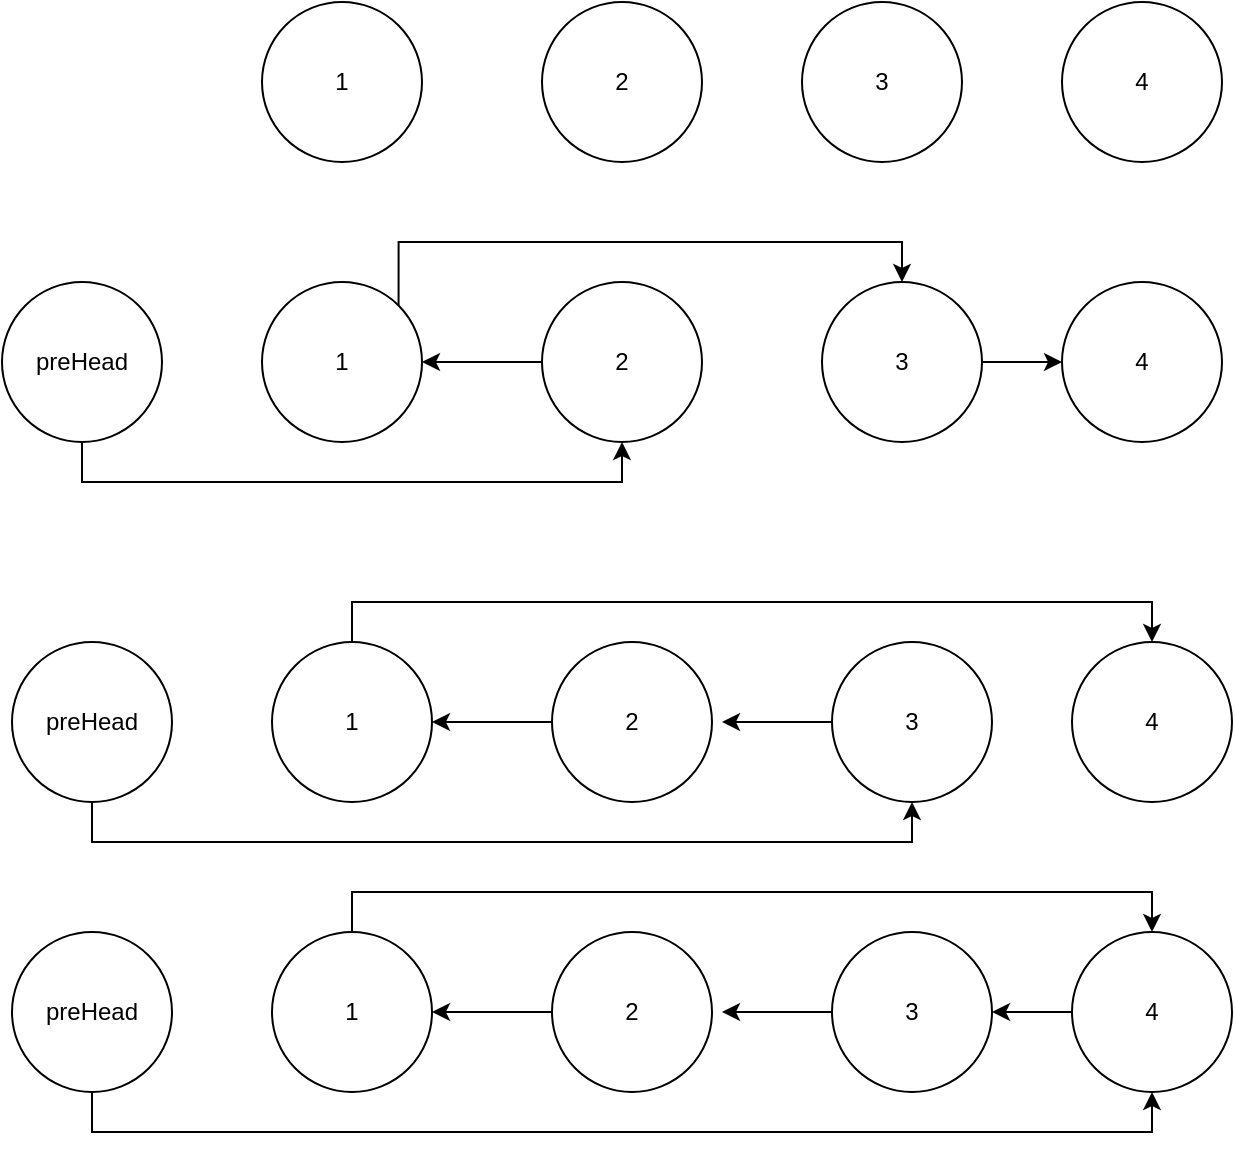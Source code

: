 <mxfile version="14.8.0" type="github">
  <diagram id="6q400pMAVtT_Aivm6bIF" name="Page-1">
    <mxGraphModel dx="946" dy="536" grid="1" gridSize="10" guides="1" tooltips="1" connect="1" arrows="1" fold="1" page="1" pageScale="1" pageWidth="827" pageHeight="1169" math="0" shadow="0">
      <root>
        <mxCell id="0" />
        <mxCell id="1" parent="0" />
        <mxCell id="lMZgErecc5RTo_B6NhKM-1" value="1" style="ellipse;whiteSpace=wrap;html=1;aspect=fixed;" vertex="1" parent="1">
          <mxGeometry x="160" y="140" width="80" height="80" as="geometry" />
        </mxCell>
        <mxCell id="lMZgErecc5RTo_B6NhKM-2" value="2" style="ellipse;whiteSpace=wrap;html=1;aspect=fixed;" vertex="1" parent="1">
          <mxGeometry x="300" y="140" width="80" height="80" as="geometry" />
        </mxCell>
        <mxCell id="lMZgErecc5RTo_B6NhKM-3" value="3" style="ellipse;whiteSpace=wrap;html=1;aspect=fixed;" vertex="1" parent="1">
          <mxGeometry x="430" y="140" width="80" height="80" as="geometry" />
        </mxCell>
        <mxCell id="lMZgErecc5RTo_B6NhKM-4" value="4" style="ellipse;whiteSpace=wrap;html=1;aspect=fixed;" vertex="1" parent="1">
          <mxGeometry x="560" y="140" width="80" height="80" as="geometry" />
        </mxCell>
        <mxCell id="lMZgErecc5RTo_B6NhKM-12" style="edgeStyle=orthogonalEdgeStyle;rounded=0;orthogonalLoop=1;jettySize=auto;html=1;exitX=0.5;exitY=1;exitDx=0;exitDy=0;entryX=0.5;entryY=1;entryDx=0;entryDy=0;" edge="1" parent="1" source="lMZgErecc5RTo_B6NhKM-5" target="lMZgErecc5RTo_B6NhKM-7">
          <mxGeometry relative="1" as="geometry" />
        </mxCell>
        <mxCell id="lMZgErecc5RTo_B6NhKM-5" value="preHead" style="ellipse;whiteSpace=wrap;html=1;aspect=fixed;" vertex="1" parent="1">
          <mxGeometry x="30" y="280" width="80" height="80" as="geometry" />
        </mxCell>
        <mxCell id="lMZgErecc5RTo_B6NhKM-9" style="edgeStyle=orthogonalEdgeStyle;rounded=0;orthogonalLoop=1;jettySize=auto;html=1;exitX=1;exitY=0;exitDx=0;exitDy=0;entryX=0.5;entryY=0;entryDx=0;entryDy=0;" edge="1" parent="1" source="lMZgErecc5RTo_B6NhKM-6" target="lMZgErecc5RTo_B6NhKM-8">
          <mxGeometry relative="1" as="geometry">
            <Array as="points">
              <mxPoint x="228" y="260" />
              <mxPoint x="480" y="260" />
            </Array>
          </mxGeometry>
        </mxCell>
        <mxCell id="lMZgErecc5RTo_B6NhKM-6" value="1" style="ellipse;whiteSpace=wrap;html=1;aspect=fixed;" vertex="1" parent="1">
          <mxGeometry x="160" y="280" width="80" height="80" as="geometry" />
        </mxCell>
        <mxCell id="lMZgErecc5RTo_B6NhKM-13" style="edgeStyle=orthogonalEdgeStyle;rounded=0;orthogonalLoop=1;jettySize=auto;html=1;exitX=0;exitY=0.5;exitDx=0;exitDy=0;entryX=1;entryY=0.5;entryDx=0;entryDy=0;" edge="1" parent="1" source="lMZgErecc5RTo_B6NhKM-7" target="lMZgErecc5RTo_B6NhKM-6">
          <mxGeometry relative="1" as="geometry" />
        </mxCell>
        <mxCell id="lMZgErecc5RTo_B6NhKM-7" value="2" style="ellipse;whiteSpace=wrap;html=1;aspect=fixed;" vertex="1" parent="1">
          <mxGeometry x="300" y="280" width="80" height="80" as="geometry" />
        </mxCell>
        <mxCell id="lMZgErecc5RTo_B6NhKM-15" style="edgeStyle=orthogonalEdgeStyle;rounded=0;orthogonalLoop=1;jettySize=auto;html=1;exitX=1;exitY=0.5;exitDx=0;exitDy=0;entryX=0;entryY=0.5;entryDx=0;entryDy=0;" edge="1" parent="1" source="lMZgErecc5RTo_B6NhKM-8" target="lMZgErecc5RTo_B6NhKM-10">
          <mxGeometry relative="1" as="geometry" />
        </mxCell>
        <mxCell id="lMZgErecc5RTo_B6NhKM-8" value="3" style="ellipse;whiteSpace=wrap;html=1;aspect=fixed;" vertex="1" parent="1">
          <mxGeometry x="440" y="280" width="80" height="80" as="geometry" />
        </mxCell>
        <mxCell id="lMZgErecc5RTo_B6NhKM-10" value="4" style="ellipse;whiteSpace=wrap;html=1;aspect=fixed;" vertex="1" parent="1">
          <mxGeometry x="560" y="280" width="80" height="80" as="geometry" />
        </mxCell>
        <mxCell id="lMZgErecc5RTo_B6NhKM-26" style="edgeStyle=orthogonalEdgeStyle;rounded=0;orthogonalLoop=1;jettySize=auto;html=1;exitX=0.5;exitY=1;exitDx=0;exitDy=0;entryX=0.5;entryY=1;entryDx=0;entryDy=0;" edge="1" parent="1" source="lMZgErecc5RTo_B6NhKM-17" target="lMZgErecc5RTo_B6NhKM-23">
          <mxGeometry relative="1" as="geometry" />
        </mxCell>
        <mxCell id="lMZgErecc5RTo_B6NhKM-17" value="preHead" style="ellipse;whiteSpace=wrap;html=1;aspect=fixed;" vertex="1" parent="1">
          <mxGeometry x="35" y="460" width="80" height="80" as="geometry" />
        </mxCell>
        <mxCell id="lMZgErecc5RTo_B6NhKM-31" style="edgeStyle=orthogonalEdgeStyle;rounded=0;orthogonalLoop=1;jettySize=auto;html=1;exitX=0.5;exitY=0;exitDx=0;exitDy=0;entryX=0.5;entryY=0;entryDx=0;entryDy=0;" edge="1" parent="1" source="lMZgErecc5RTo_B6NhKM-19" target="lMZgErecc5RTo_B6NhKM-24">
          <mxGeometry relative="1" as="geometry" />
        </mxCell>
        <mxCell id="lMZgErecc5RTo_B6NhKM-19" value="1" style="ellipse;whiteSpace=wrap;html=1;aspect=fixed;" vertex="1" parent="1">
          <mxGeometry x="165" y="460" width="80" height="80" as="geometry" />
        </mxCell>
        <mxCell id="lMZgErecc5RTo_B6NhKM-29" style="edgeStyle=orthogonalEdgeStyle;rounded=0;orthogonalLoop=1;jettySize=auto;html=1;exitX=0;exitY=0.5;exitDx=0;exitDy=0;entryX=1;entryY=0.5;entryDx=0;entryDy=0;" edge="1" parent="1" source="lMZgErecc5RTo_B6NhKM-21" target="lMZgErecc5RTo_B6NhKM-19">
          <mxGeometry relative="1" as="geometry" />
        </mxCell>
        <mxCell id="lMZgErecc5RTo_B6NhKM-21" value="2" style="ellipse;whiteSpace=wrap;html=1;aspect=fixed;" vertex="1" parent="1">
          <mxGeometry x="305" y="460" width="80" height="80" as="geometry" />
        </mxCell>
        <mxCell id="lMZgErecc5RTo_B6NhKM-30" style="edgeStyle=orthogonalEdgeStyle;rounded=0;orthogonalLoop=1;jettySize=auto;html=1;exitX=0;exitY=0.5;exitDx=0;exitDy=0;" edge="1" parent="1" source="lMZgErecc5RTo_B6NhKM-23">
          <mxGeometry relative="1" as="geometry">
            <mxPoint x="390" y="500" as="targetPoint" />
          </mxGeometry>
        </mxCell>
        <mxCell id="lMZgErecc5RTo_B6NhKM-23" value="3" style="ellipse;whiteSpace=wrap;html=1;aspect=fixed;" vertex="1" parent="1">
          <mxGeometry x="445" y="460" width="80" height="80" as="geometry" />
        </mxCell>
        <mxCell id="lMZgErecc5RTo_B6NhKM-24" value="4" style="ellipse;whiteSpace=wrap;html=1;aspect=fixed;" vertex="1" parent="1">
          <mxGeometry x="565" y="460" width="80" height="80" as="geometry" />
        </mxCell>
        <mxCell id="lMZgErecc5RTo_B6NhKM-41" style="edgeStyle=orthogonalEdgeStyle;rounded=0;orthogonalLoop=1;jettySize=auto;html=1;exitX=0.5;exitY=1;exitDx=0;exitDy=0;entryX=0.5;entryY=1;entryDx=0;entryDy=0;" edge="1" parent="1" source="lMZgErecc5RTo_B6NhKM-33" target="lMZgErecc5RTo_B6NhKM-40">
          <mxGeometry relative="1" as="geometry" />
        </mxCell>
        <mxCell id="lMZgErecc5RTo_B6NhKM-33" value="preHead" style="ellipse;whiteSpace=wrap;html=1;aspect=fixed;" vertex="1" parent="1">
          <mxGeometry x="35" y="605" width="80" height="80" as="geometry" />
        </mxCell>
        <mxCell id="lMZgErecc5RTo_B6NhKM-34" style="edgeStyle=orthogonalEdgeStyle;rounded=0;orthogonalLoop=1;jettySize=auto;html=1;exitX=0.5;exitY=0;exitDx=0;exitDy=0;entryX=0.5;entryY=0;entryDx=0;entryDy=0;" edge="1" parent="1" source="lMZgErecc5RTo_B6NhKM-35" target="lMZgErecc5RTo_B6NhKM-40">
          <mxGeometry relative="1" as="geometry" />
        </mxCell>
        <mxCell id="lMZgErecc5RTo_B6NhKM-35" value="1" style="ellipse;whiteSpace=wrap;html=1;aspect=fixed;" vertex="1" parent="1">
          <mxGeometry x="165" y="605" width="80" height="80" as="geometry" />
        </mxCell>
        <mxCell id="lMZgErecc5RTo_B6NhKM-36" style="edgeStyle=orthogonalEdgeStyle;rounded=0;orthogonalLoop=1;jettySize=auto;html=1;exitX=0;exitY=0.5;exitDx=0;exitDy=0;entryX=1;entryY=0.5;entryDx=0;entryDy=0;" edge="1" parent="1" source="lMZgErecc5RTo_B6NhKM-37" target="lMZgErecc5RTo_B6NhKM-35">
          <mxGeometry relative="1" as="geometry" />
        </mxCell>
        <mxCell id="lMZgErecc5RTo_B6NhKM-37" value="2" style="ellipse;whiteSpace=wrap;html=1;aspect=fixed;" vertex="1" parent="1">
          <mxGeometry x="305" y="605" width="80" height="80" as="geometry" />
        </mxCell>
        <mxCell id="lMZgErecc5RTo_B6NhKM-38" style="edgeStyle=orthogonalEdgeStyle;rounded=0;orthogonalLoop=1;jettySize=auto;html=1;exitX=0;exitY=0.5;exitDx=0;exitDy=0;" edge="1" parent="1" source="lMZgErecc5RTo_B6NhKM-39">
          <mxGeometry relative="1" as="geometry">
            <mxPoint x="390" y="645" as="targetPoint" />
          </mxGeometry>
        </mxCell>
        <mxCell id="lMZgErecc5RTo_B6NhKM-39" value="3" style="ellipse;whiteSpace=wrap;html=1;aspect=fixed;" vertex="1" parent="1">
          <mxGeometry x="445" y="605" width="80" height="80" as="geometry" />
        </mxCell>
        <mxCell id="lMZgErecc5RTo_B6NhKM-42" style="edgeStyle=orthogonalEdgeStyle;rounded=0;orthogonalLoop=1;jettySize=auto;html=1;exitX=0;exitY=0.5;exitDx=0;exitDy=0;entryX=1;entryY=0.5;entryDx=0;entryDy=0;" edge="1" parent="1" source="lMZgErecc5RTo_B6NhKM-40" target="lMZgErecc5RTo_B6NhKM-39">
          <mxGeometry relative="1" as="geometry" />
        </mxCell>
        <mxCell id="lMZgErecc5RTo_B6NhKM-40" value="4" style="ellipse;whiteSpace=wrap;html=1;aspect=fixed;" vertex="1" parent="1">
          <mxGeometry x="565" y="605" width="80" height="80" as="geometry" />
        </mxCell>
      </root>
    </mxGraphModel>
  </diagram>
</mxfile>
